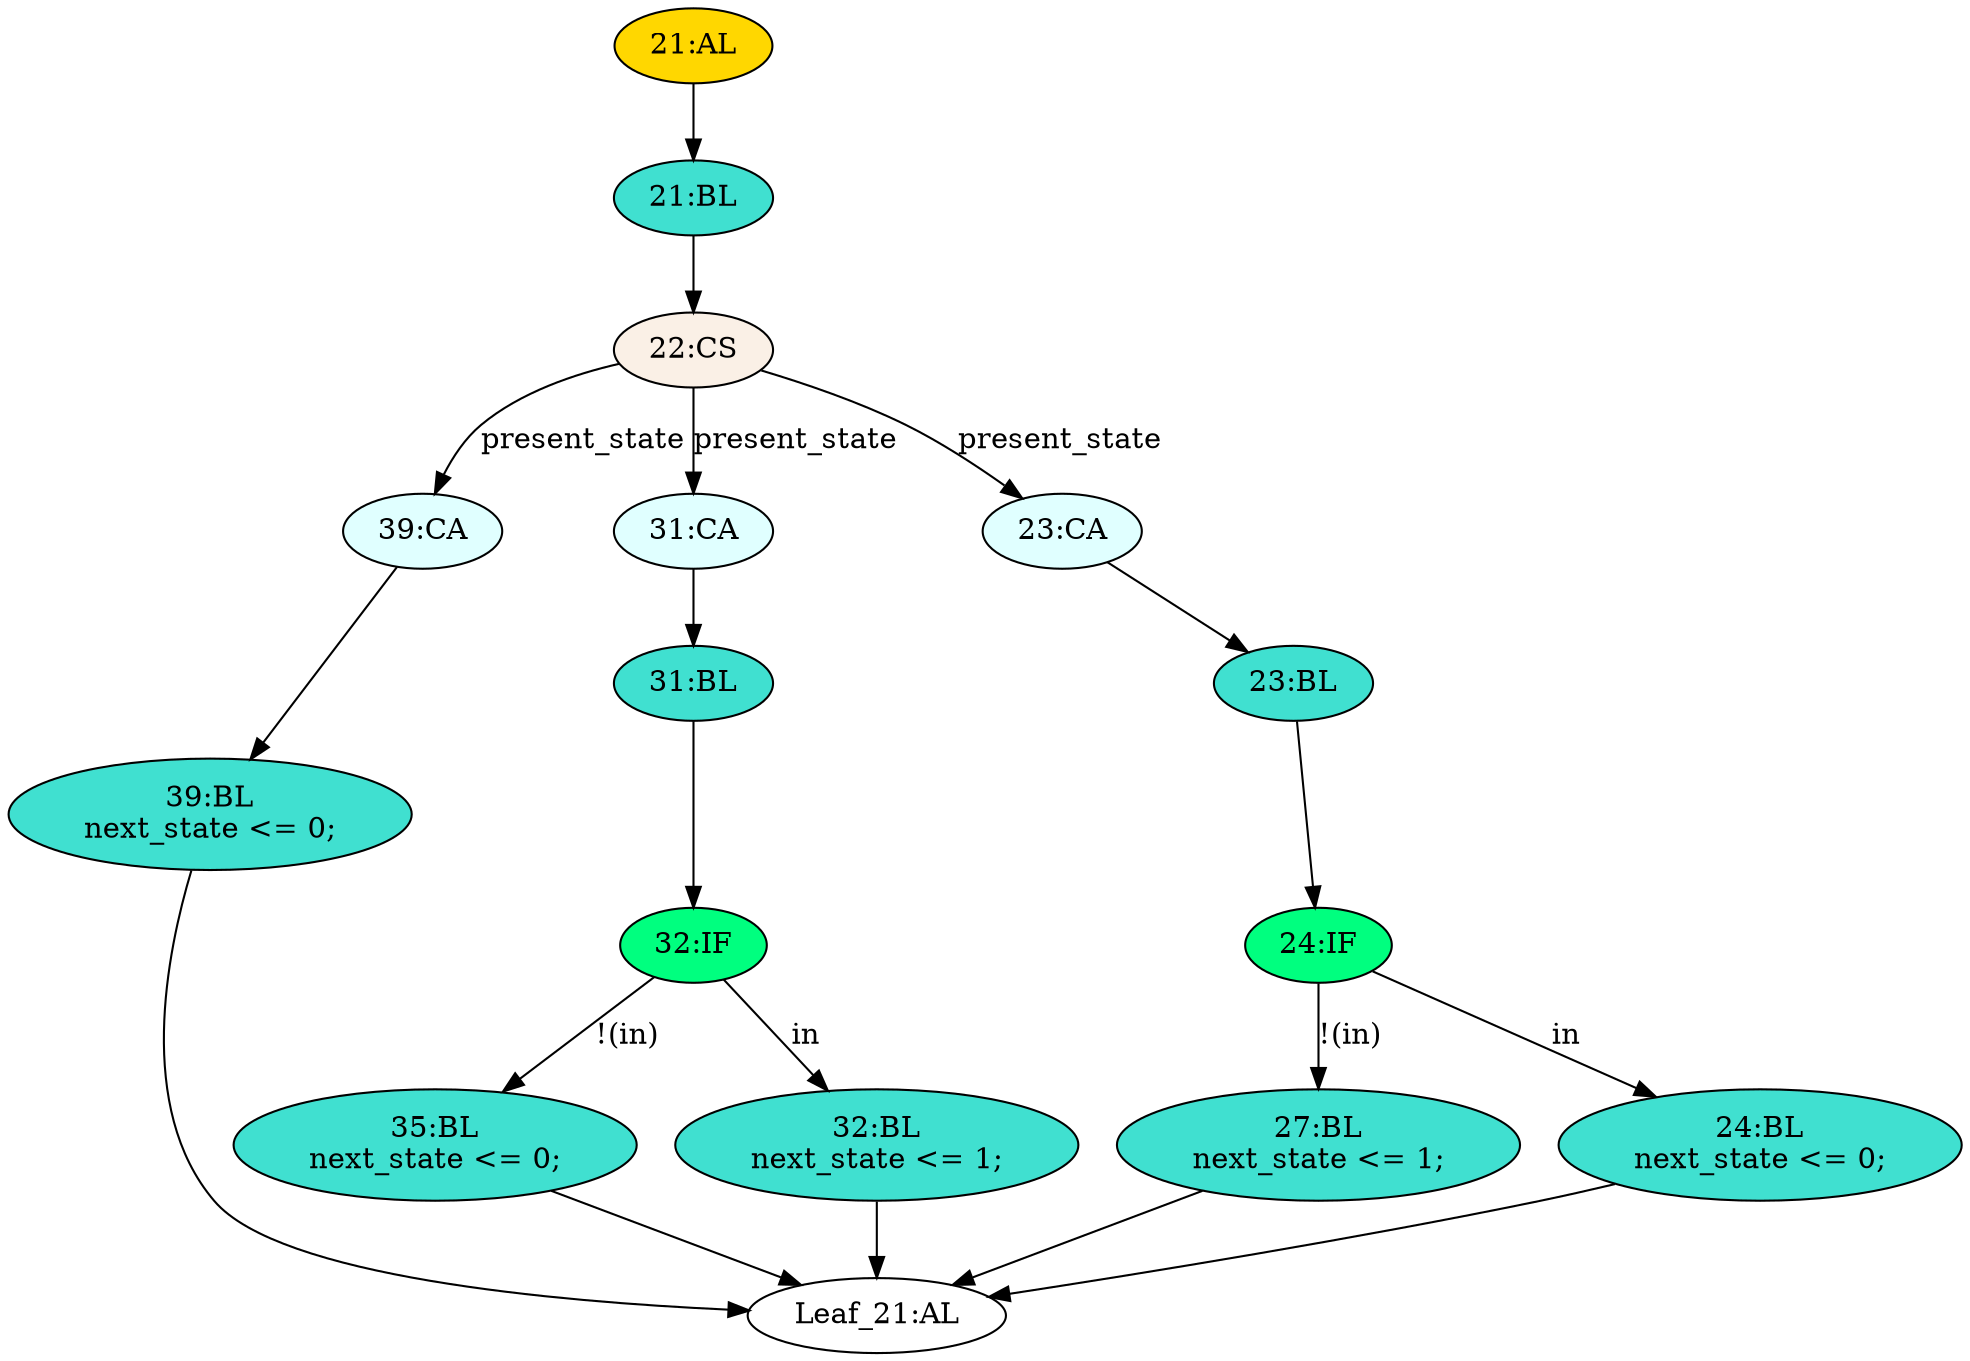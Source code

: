 strict digraph "" {
	node [label="\N"];
	"35:BL"	[ast="<pyverilog.vparser.ast.Block object at 0x7f55fcee8b10>",
		fillcolor=turquoise,
		label="35:BL
next_state <= 0;",
		statements="[<pyverilog.vparser.ast.NonblockingSubstitution object at 0x7f55fcee84d0>]",
		style=filled,
		typ=Block];
	"Leaf_21:AL"	[def_var="['next_state']",
		label="Leaf_21:AL"];
	"35:BL" -> "Leaf_21:AL"	[cond="[]",
		lineno=None];
	"39:CA"	[ast="<pyverilog.vparser.ast.Case object at 0x7f55fc7b85d0>",
		fillcolor=lightcyan,
		label="39:CA",
		statements="[]",
		style=filled,
		typ=Case];
	"39:BL"	[ast="<pyverilog.vparser.ast.Block object at 0x7f55fc7b8610>",
		fillcolor=turquoise,
		label="39:BL
next_state <= 0;",
		statements="[<pyverilog.vparser.ast.NonblockingSubstitution object at 0x7f55fc7b8650>]",
		style=filled,
		typ=Block];
	"39:CA" -> "39:BL"	[cond="[]",
		lineno=None];
	"21:BL"	[ast="<pyverilog.vparser.ast.Block object at 0x7f55fc7b8790>",
		fillcolor=turquoise,
		label="21:BL",
		statements="[]",
		style=filled,
		typ=Block];
	"22:CS"	[ast="<pyverilog.vparser.ast.CaseStatement object at 0x7f55fc7b87d0>",
		fillcolor=linen,
		label="22:CS",
		statements="[]",
		style=filled,
		typ=CaseStatement];
	"21:BL" -> "22:CS"	[cond="[]",
		lineno=None];
	"31:BL"	[ast="<pyverilog.vparser.ast.Block object at 0x7f55fcee8890>",
		fillcolor=turquoise,
		label="31:BL",
		statements="[]",
		style=filled,
		typ=Block];
	"32:IF"	[ast="<pyverilog.vparser.ast.IfStatement object at 0x7f55fcee83d0>",
		fillcolor=springgreen,
		label="32:IF",
		statements="[]",
		style=filled,
		typ=IfStatement];
	"31:BL" -> "32:IF"	[cond="[]",
		lineno=None];
	"31:CA"	[ast="<pyverilog.vparser.ast.Case object at 0x7f55fcee8810>",
		fillcolor=lightcyan,
		label="31:CA",
		statements="[]",
		style=filled,
		typ=Case];
	"31:CA" -> "31:BL"	[cond="[]",
		lineno=None];
	"21:AL"	[ast="<pyverilog.vparser.ast.Always object at 0x7f55fc7b8e50>",
		clk_sens=False,
		fillcolor=gold,
		label="21:AL",
		sens="['in', 'present_state']",
		statements="[]",
		style=filled,
		typ=Always,
		use_var="['present_state', 'in']"];
	"21:AL" -> "21:BL"	[cond="[]",
		lineno=None];
	"39:BL" -> "Leaf_21:AL"	[cond="[]",
		lineno=None];
	"32:BL"	[ast="<pyverilog.vparser.ast.Block object at 0x7f55fc7b8590>",
		fillcolor=turquoise,
		label="32:BL
next_state <= 1;",
		statements="[<pyverilog.vparser.ast.NonblockingSubstitution object at 0x7f55fc7b8110>]",
		style=filled,
		typ=Block];
	"32:BL" -> "Leaf_21:AL"	[cond="[]",
		lineno=None];
	"27:BL"	[ast="<pyverilog.vparser.ast.Block object at 0x7f55fc7b8a10>",
		fillcolor=turquoise,
		label="27:BL
next_state <= 1;",
		statements="[<pyverilog.vparser.ast.NonblockingSubstitution object at 0x7f55fc7b8a50>]",
		style=filled,
		typ=Block];
	"27:BL" -> "Leaf_21:AL"	[cond="[]",
		lineno=None];
	"24:IF"	[ast="<pyverilog.vparser.ast.IfStatement object at 0x7f55fc7b8990>",
		fillcolor=springgreen,
		label="24:IF",
		statements="[]",
		style=filled,
		typ=IfStatement];
	"24:IF" -> "27:BL"	[cond="['in']",
		label="!(in)",
		lineno=24];
	"24:BL"	[ast="<pyverilog.vparser.ast.Block object at 0x7f55fc7b8bd0>",
		fillcolor=turquoise,
		label="24:BL
next_state <= 0;",
		statements="[<pyverilog.vparser.ast.NonblockingSubstitution object at 0x7f55fc7b8c10>]",
		style=filled,
		typ=Block];
	"24:IF" -> "24:BL"	[cond="['in']",
		label=in,
		lineno=24];
	"22:CS" -> "39:CA"	[cond="['present_state']",
		label=present_state,
		lineno=22];
	"22:CS" -> "31:CA"	[cond="['present_state']",
		label=present_state,
		lineno=22];
	"23:CA"	[ast="<pyverilog.vparser.ast.Case object at 0x7f55fc7b88d0>",
		fillcolor=lightcyan,
		label="23:CA",
		statements="[]",
		style=filled,
		typ=Case];
	"22:CS" -> "23:CA"	[cond="['present_state']",
		label=present_state,
		lineno=22];
	"23:BL"	[ast="<pyverilog.vparser.ast.Block object at 0x7f55fc7b8950>",
		fillcolor=turquoise,
		label="23:BL",
		statements="[]",
		style=filled,
		typ=Block];
	"23:CA" -> "23:BL"	[cond="[]",
		lineno=None];
	"24:BL" -> "Leaf_21:AL"	[cond="[]",
		lineno=None];
	"32:IF" -> "35:BL"	[cond="['in']",
		label="!(in)",
		lineno=32];
	"32:IF" -> "32:BL"	[cond="['in']",
		label=in,
		lineno=32];
	"23:BL" -> "24:IF"	[cond="[]",
		lineno=None];
}
